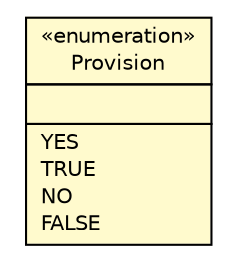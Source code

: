 #!/usr/local/bin/dot
#
# Class diagram 
# Generated by UMLGraph version R5_6 (http://www.umlgraph.org/)
#

digraph G {
	edge [fontname="Helvetica",fontsize=10,labelfontname="Helvetica",labelfontsize=10];
	node [fontname="Helvetica",fontsize=10,shape=plaintext];
	nodesep=0.25;
	ranksep=0.5;
	// sorcer.service.Strategy.Provision
	c486252 [label=<<table title="sorcer.service.Strategy.Provision" border="0" cellborder="1" cellspacing="0" cellpadding="2" port="p" bgcolor="lemonChiffon" href="./Strategy.Provision.html">
		<tr><td><table border="0" cellspacing="0" cellpadding="1">
<tr><td align="center" balign="center"> &#171;enumeration&#187; </td></tr>
<tr><td align="center" balign="center"> Provision </td></tr>
		</table></td></tr>
		<tr><td><table border="0" cellspacing="0" cellpadding="1">
<tr><td align="left" balign="left">  </td></tr>
		</table></td></tr>
		<tr><td><table border="0" cellspacing="0" cellpadding="1">
<tr><td align="left" balign="left"> YES </td></tr>
<tr><td align="left" balign="left"> TRUE </td></tr>
<tr><td align="left" balign="left"> NO </td></tr>
<tr><td align="left" balign="left"> FALSE </td></tr>
		</table></td></tr>
		</table>>, URL="./Strategy.Provision.html", fontname="Helvetica", fontcolor="black", fontsize=10.0];
}

